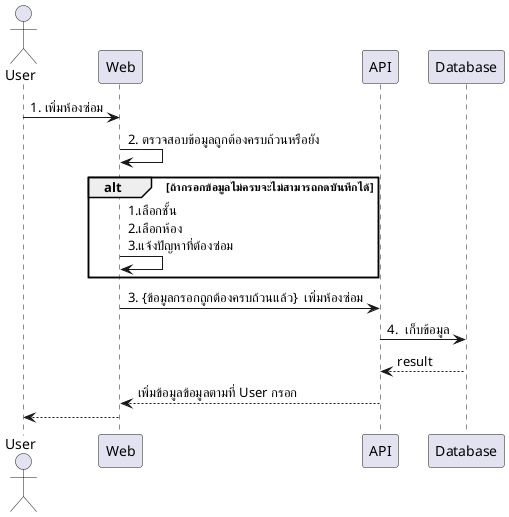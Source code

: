 @startuml

actor User
participant "Web" as A
participant "API" as B
participant "Database" as C

User -> A:1. เพิ่มห้องซ่อม
A -> A: 2. ตรวจสอบข้อมูลถูกต้องครบถ้วนหรือยัง 

alt ถ้ากรอกข้อมูลไม่ครบจะไม่สามารถกดบันทึกได้
A -> A: 1.เลือกชั้น\n2.เลือกห้อง\n3.แจ้งปัญหาที่ต้องซ่อม 
end

A -> B: 3. {ข้อมูลกรอกถูกต้องครบถ้วนแล้ว}  เพิ่มห้องซ่อม
B -> C: 4.  เก็บข้อมูล
C --> B: result
B --> A: เพิ่มข้อมูลข้อมูลตามที่ User กรอก
A --> User

@enduml


@startuml

actor User
participant "Web" as A
participant "API" as B
participant "Database" as C

User -> A: ลบข้อมูลห้องที่ถูกซ่อม 
A -> A: ตรวจสอบข้อมูลว่าถูกต้องหรือยัง
A -> B: {ถ้าข้อมูลถูกต้อง} ลบข้อมูลห้องที่ถูกแจ้งซ่อม
B -> C: ลบข้อมูล
C --> B: result 
B --> A: ข้อมูลที่มีการแจ้งซ่อมแล้วถูกลบ 
A --> User

@enduml


@startuml

actor User
participant "Web" as A
participant "API" as B
participant "Database" as C

User -> A:1. เพิ่มห้องผู้บริหาร
A -> A: 2. ตรวจสอบข้อมูลถูกต้องครบถ้วนหรือยัง
           
alt ถ้ากรอกข้อมูลไม่ครบจะไม่สามารถกดบันทึกได้
A -> A: 1.เลือกชั้น\n2.เลือกห้อง\n3.ชื่อผู้บริหาร\n4. วันที่เข้าพัก
end

A -> B: 3. {ข้อมูลกรอกถูกต้องครบถ้วนแล้ว}  เพิ่มห้องผู้บริหาร
B -> C: 4.  เก็บข้อมูล
C --> B: result
B --> A: เพิ่มข้อมูลข้อมูลตามที่ User กรอก
A --> User

@enduml

@startuml

actor User
participant "Web" as A
participant "API" as B
participant "Database" as C

User -> A: ลบข้อมูลห้องผู้บริหารที่แจ้งออก 
A -> A: ตรวจสอบข้อมูลว่าถูกต้องหรือยัง
A -> B: {ถ้าข้อมูลถูกต้อง} ลบข้อมูลห้องผู้บริหารที่แจ้งออก
B -> C: ลบข้อมูล
C --> B: result 
B --> A: ข้อมูลที่มีการแจ้งออกผู้บริหารจะถูกลบ 
A --> User

@enduml

@startuml

actor User
participant "Web" as A
participant "API" as B
participant "Database" as C

User -> A: ลบข้อมูลห้องผู้บริหารที่แจ้งออก 
A -> A: ตรวจสอบข้อมูลว่าถูกต้องหรือยัง
A -> B: {ถ้าข้อมูลถูกต้อง} ลบข้อมูลห้องผู้บริหารที่แจ้งออก
B -> C: ลบข้อมูล
C --> B: result
B --> A: ข้อมูลที่มีการแจ้งออกผู้บริหารจะถูกลบ 
A --> User

@enduml

@startuml

actor User
participant "Web" as A
participant "API" as B
participant "Database" as C

User -> A: เลือกวันที่ในการค้นหา Guest in house
A -> B: {ส่งข้อมูลวันที่ค้นหาวันที่จะอยู่ ระหว่าง Arrival และ Departure}   
B -> C: ดึงข้อมูล
C --> B: result
B --> A
A --> User: เห็นข้อมูลวันที่ที่ค้นหา

@enduml


@startuml

actor User
participant "Web" as A
participant "API" as B
participant "Database" as C

@enduml






